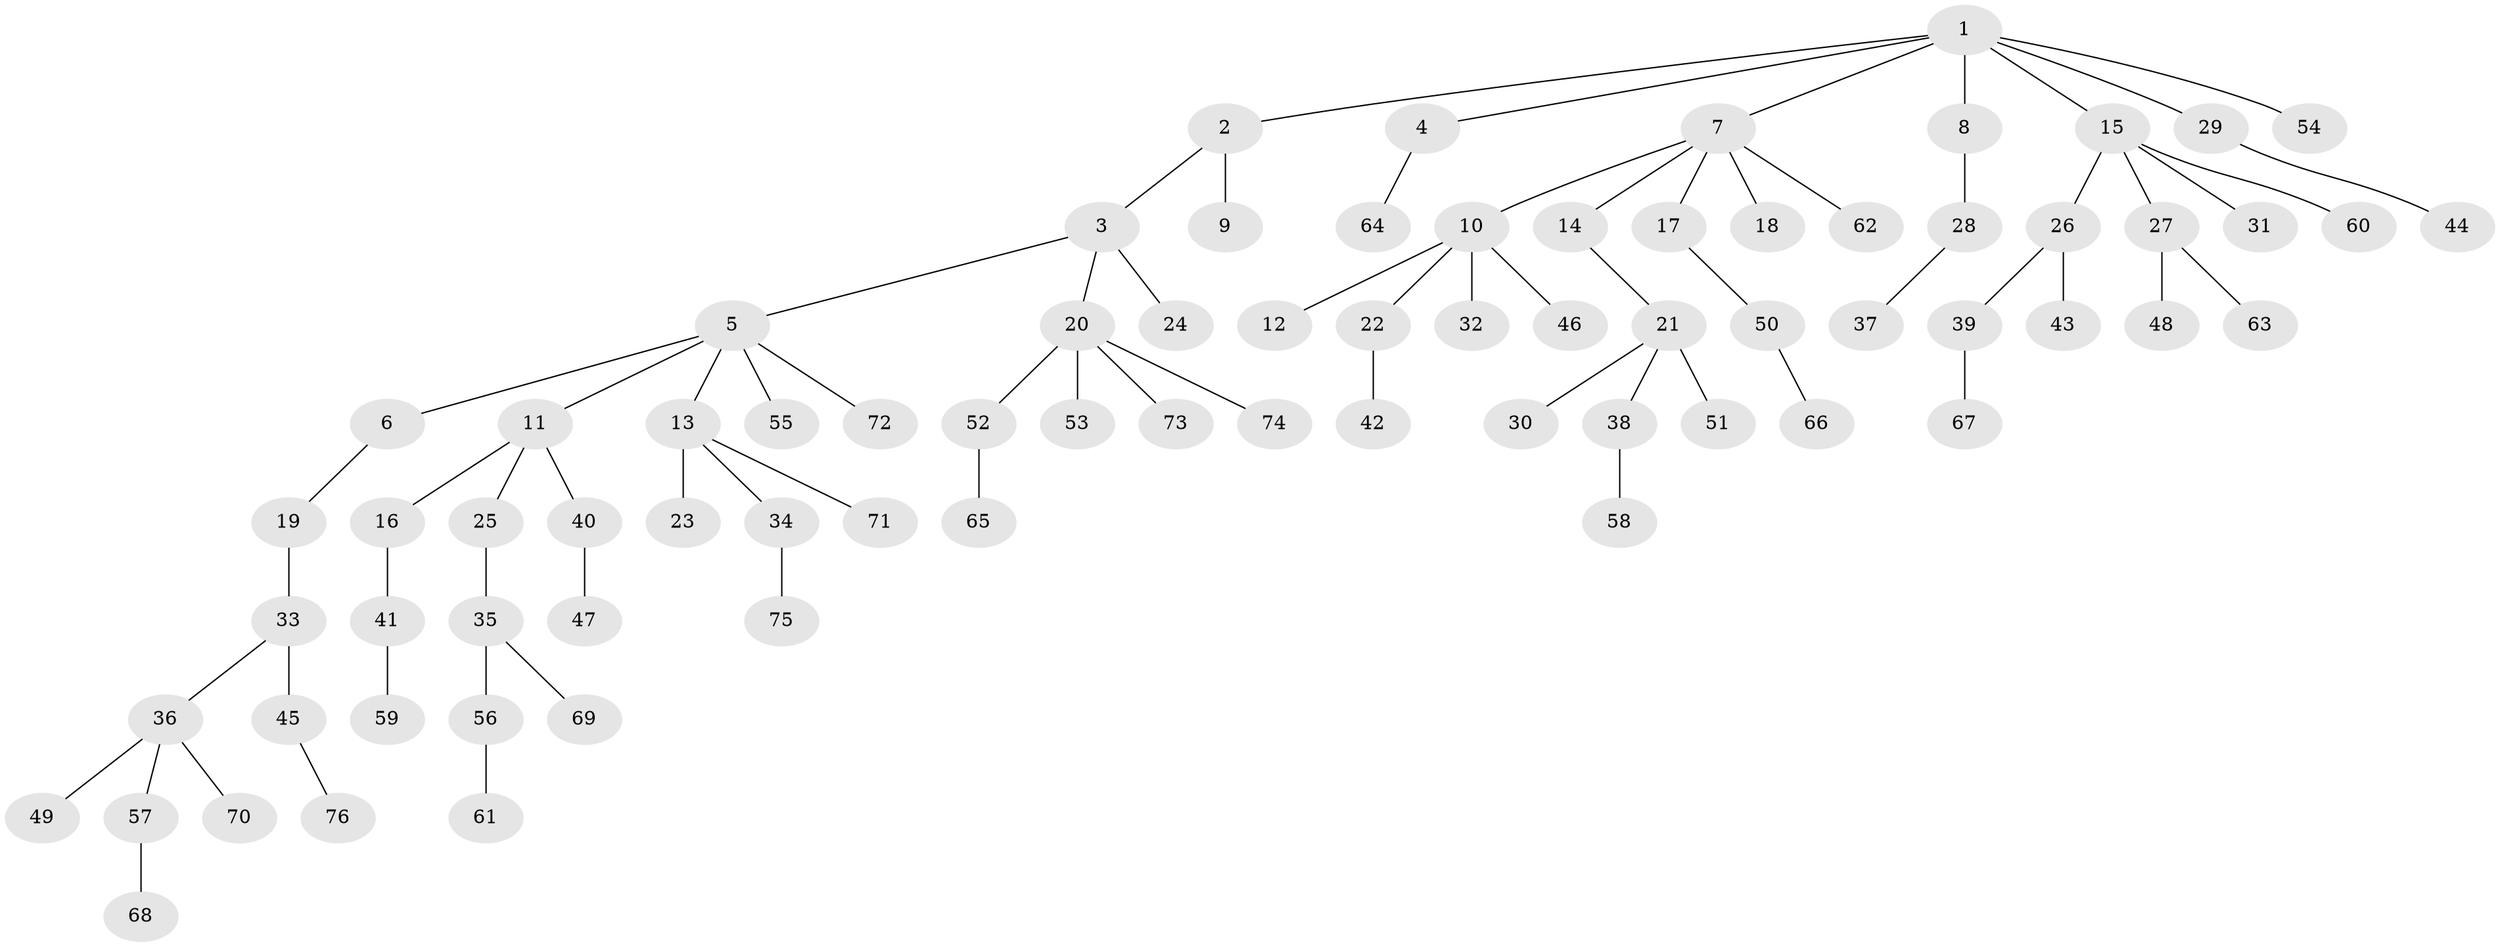 // Generated by graph-tools (version 1.1) at 2025/02/03/09/25 03:02:27]
// undirected, 76 vertices, 75 edges
graph export_dot {
graph [start="1"]
  node [color=gray90,style=filled];
  1;
  2;
  3;
  4;
  5;
  6;
  7;
  8;
  9;
  10;
  11;
  12;
  13;
  14;
  15;
  16;
  17;
  18;
  19;
  20;
  21;
  22;
  23;
  24;
  25;
  26;
  27;
  28;
  29;
  30;
  31;
  32;
  33;
  34;
  35;
  36;
  37;
  38;
  39;
  40;
  41;
  42;
  43;
  44;
  45;
  46;
  47;
  48;
  49;
  50;
  51;
  52;
  53;
  54;
  55;
  56;
  57;
  58;
  59;
  60;
  61;
  62;
  63;
  64;
  65;
  66;
  67;
  68;
  69;
  70;
  71;
  72;
  73;
  74;
  75;
  76;
  1 -- 2;
  1 -- 4;
  1 -- 7;
  1 -- 8;
  1 -- 15;
  1 -- 29;
  1 -- 54;
  2 -- 3;
  2 -- 9;
  3 -- 5;
  3 -- 20;
  3 -- 24;
  4 -- 64;
  5 -- 6;
  5 -- 11;
  5 -- 13;
  5 -- 55;
  5 -- 72;
  6 -- 19;
  7 -- 10;
  7 -- 14;
  7 -- 17;
  7 -- 18;
  7 -- 62;
  8 -- 28;
  10 -- 12;
  10 -- 22;
  10 -- 32;
  10 -- 46;
  11 -- 16;
  11 -- 25;
  11 -- 40;
  13 -- 23;
  13 -- 34;
  13 -- 71;
  14 -- 21;
  15 -- 26;
  15 -- 27;
  15 -- 31;
  15 -- 60;
  16 -- 41;
  17 -- 50;
  19 -- 33;
  20 -- 52;
  20 -- 53;
  20 -- 73;
  20 -- 74;
  21 -- 30;
  21 -- 38;
  21 -- 51;
  22 -- 42;
  25 -- 35;
  26 -- 39;
  26 -- 43;
  27 -- 48;
  27 -- 63;
  28 -- 37;
  29 -- 44;
  33 -- 36;
  33 -- 45;
  34 -- 75;
  35 -- 56;
  35 -- 69;
  36 -- 49;
  36 -- 57;
  36 -- 70;
  38 -- 58;
  39 -- 67;
  40 -- 47;
  41 -- 59;
  45 -- 76;
  50 -- 66;
  52 -- 65;
  56 -- 61;
  57 -- 68;
}
